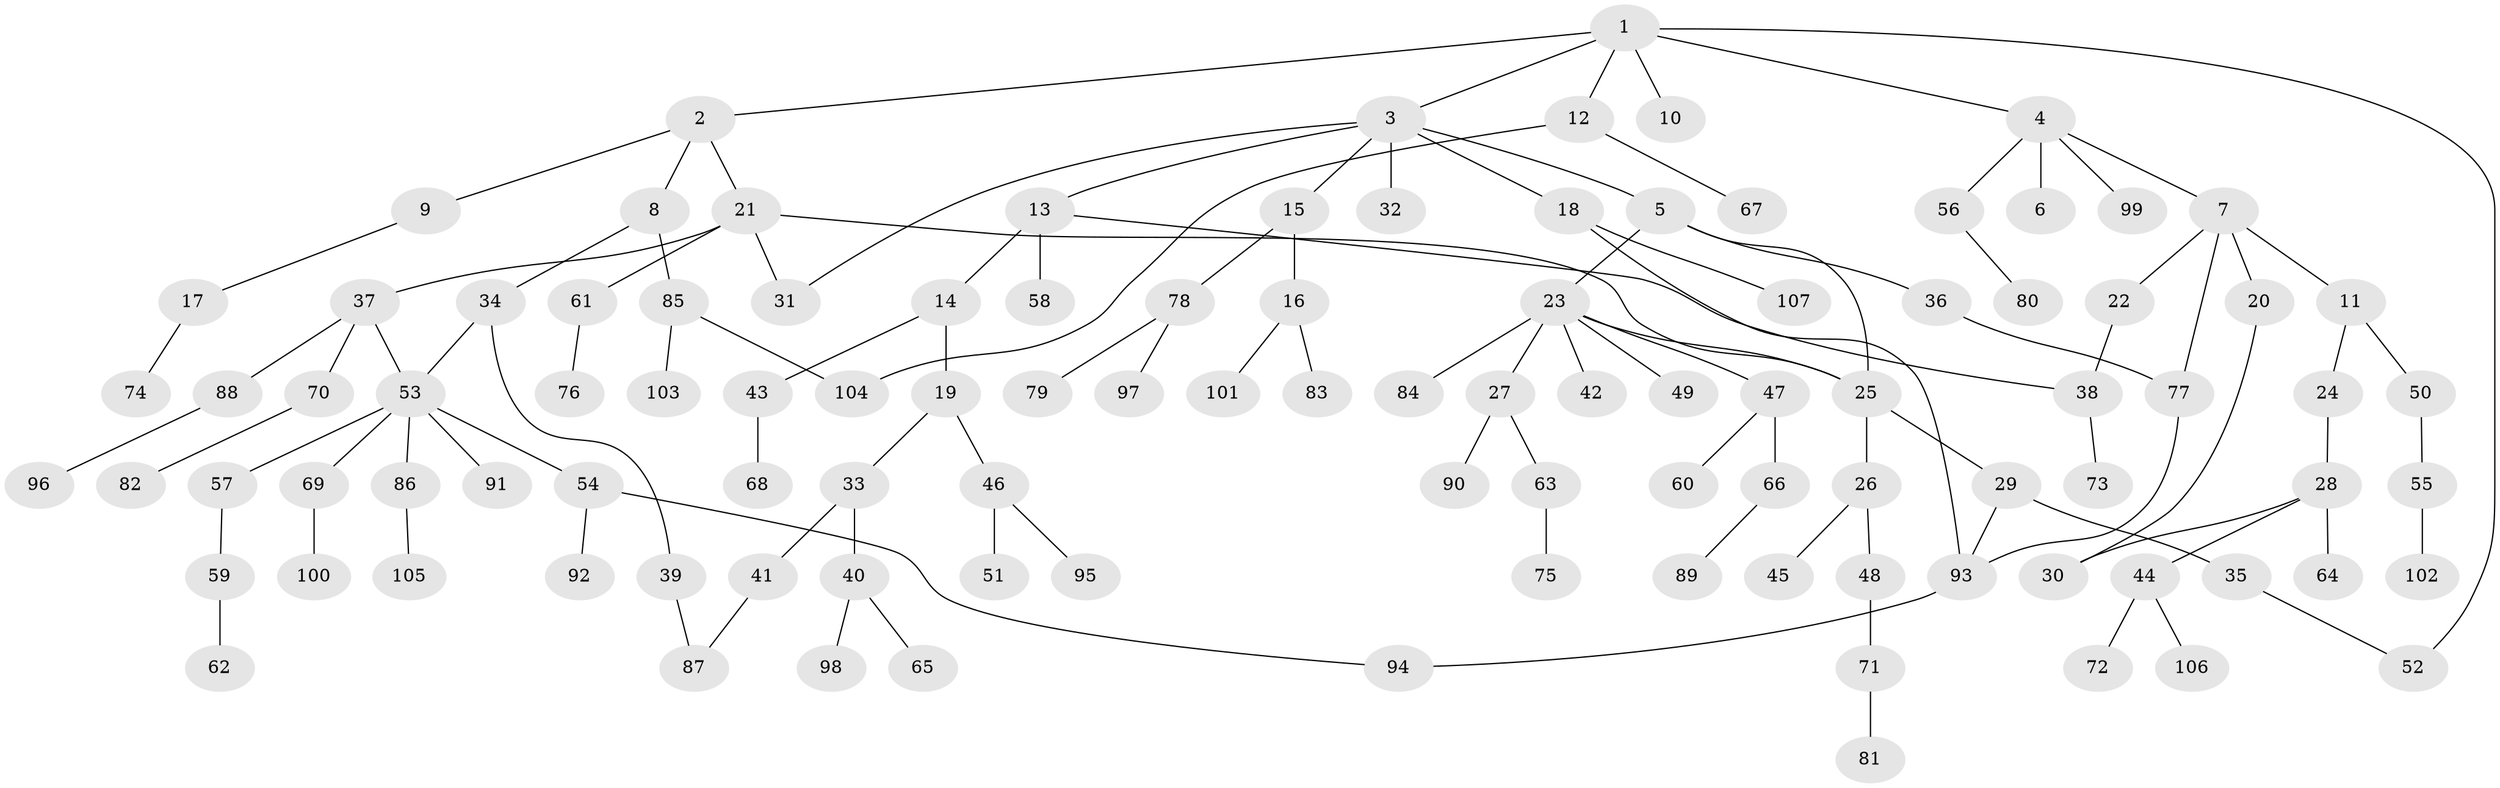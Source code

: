 // coarse degree distribution, {7: 0.028985507246376812, 4: 0.10144927536231885, 6: 0.028985507246376812, 5: 0.057971014492753624, 2: 0.2898550724637681, 1: 0.4057971014492754, 3: 0.08695652173913043}
// Generated by graph-tools (version 1.1) at 2025/51/02/27/25 19:51:37]
// undirected, 107 vertices, 119 edges
graph export_dot {
graph [start="1"]
  node [color=gray90,style=filled];
  1;
  2;
  3;
  4;
  5;
  6;
  7;
  8;
  9;
  10;
  11;
  12;
  13;
  14;
  15;
  16;
  17;
  18;
  19;
  20;
  21;
  22;
  23;
  24;
  25;
  26;
  27;
  28;
  29;
  30;
  31;
  32;
  33;
  34;
  35;
  36;
  37;
  38;
  39;
  40;
  41;
  42;
  43;
  44;
  45;
  46;
  47;
  48;
  49;
  50;
  51;
  52;
  53;
  54;
  55;
  56;
  57;
  58;
  59;
  60;
  61;
  62;
  63;
  64;
  65;
  66;
  67;
  68;
  69;
  70;
  71;
  72;
  73;
  74;
  75;
  76;
  77;
  78;
  79;
  80;
  81;
  82;
  83;
  84;
  85;
  86;
  87;
  88;
  89;
  90;
  91;
  92;
  93;
  94;
  95;
  96;
  97;
  98;
  99;
  100;
  101;
  102;
  103;
  104;
  105;
  106;
  107;
  1 -- 2;
  1 -- 3;
  1 -- 4;
  1 -- 10;
  1 -- 12;
  1 -- 52;
  2 -- 8;
  2 -- 9;
  2 -- 21;
  3 -- 5;
  3 -- 13;
  3 -- 15;
  3 -- 18;
  3 -- 32;
  3 -- 31;
  4 -- 6;
  4 -- 7;
  4 -- 56;
  4 -- 99;
  5 -- 23;
  5 -- 25;
  5 -- 36;
  7 -- 11;
  7 -- 20;
  7 -- 22;
  7 -- 77;
  8 -- 34;
  8 -- 85;
  9 -- 17;
  11 -- 24;
  11 -- 50;
  12 -- 67;
  12 -- 104;
  13 -- 14;
  13 -- 38;
  13 -- 58;
  14 -- 19;
  14 -- 43;
  15 -- 16;
  15 -- 78;
  16 -- 83;
  16 -- 101;
  17 -- 74;
  18 -- 107;
  18 -- 93;
  19 -- 33;
  19 -- 46;
  20 -- 30;
  21 -- 31;
  21 -- 37;
  21 -- 61;
  21 -- 25;
  22 -- 38;
  23 -- 27;
  23 -- 42;
  23 -- 47;
  23 -- 49;
  23 -- 84;
  23 -- 25;
  24 -- 28;
  25 -- 26;
  25 -- 29;
  26 -- 45;
  26 -- 48;
  27 -- 63;
  27 -- 90;
  28 -- 30;
  28 -- 44;
  28 -- 64;
  29 -- 35;
  29 -- 93;
  33 -- 40;
  33 -- 41;
  34 -- 39;
  34 -- 53;
  35 -- 52;
  36 -- 77;
  37 -- 70;
  37 -- 88;
  37 -- 53;
  38 -- 73;
  39 -- 87;
  40 -- 65;
  40 -- 98;
  41 -- 87;
  43 -- 68;
  44 -- 72;
  44 -- 106;
  46 -- 51;
  46 -- 95;
  47 -- 60;
  47 -- 66;
  48 -- 71;
  50 -- 55;
  53 -- 54;
  53 -- 57;
  53 -- 69;
  53 -- 86;
  53 -- 91;
  54 -- 92;
  54 -- 94;
  55 -- 102;
  56 -- 80;
  57 -- 59;
  59 -- 62;
  61 -- 76;
  63 -- 75;
  66 -- 89;
  69 -- 100;
  70 -- 82;
  71 -- 81;
  77 -- 93;
  78 -- 79;
  78 -- 97;
  85 -- 103;
  85 -- 104;
  86 -- 105;
  88 -- 96;
  93 -- 94;
}
